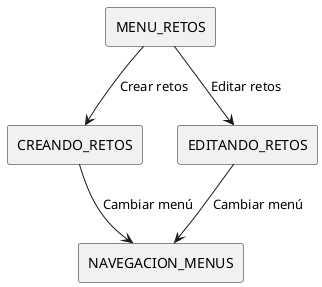 @startuml 
!define RECTANGLE(x) rectangle x

RECTANGLE(NAVEGACION_MENUS)
RECTANGLE(MENU_RETOS) 

' Submenús de "Retos"
RECTANGLE(CREANDO_RETOS) 
RECTANGLE(EDITANDO_RETOS) 

CREANDO_RETOS --> NAVEGACION_MENUS : Cambiar menú
EDITANDO_RETOS --> NAVEGACION_MENUS : Cambiar menú

' Menú "Retos"
MENU_RETOS --> CREANDO_RETOS : Crear retos
MENU_RETOS --> EDITANDO_RETOS : Editar retos

@enduml